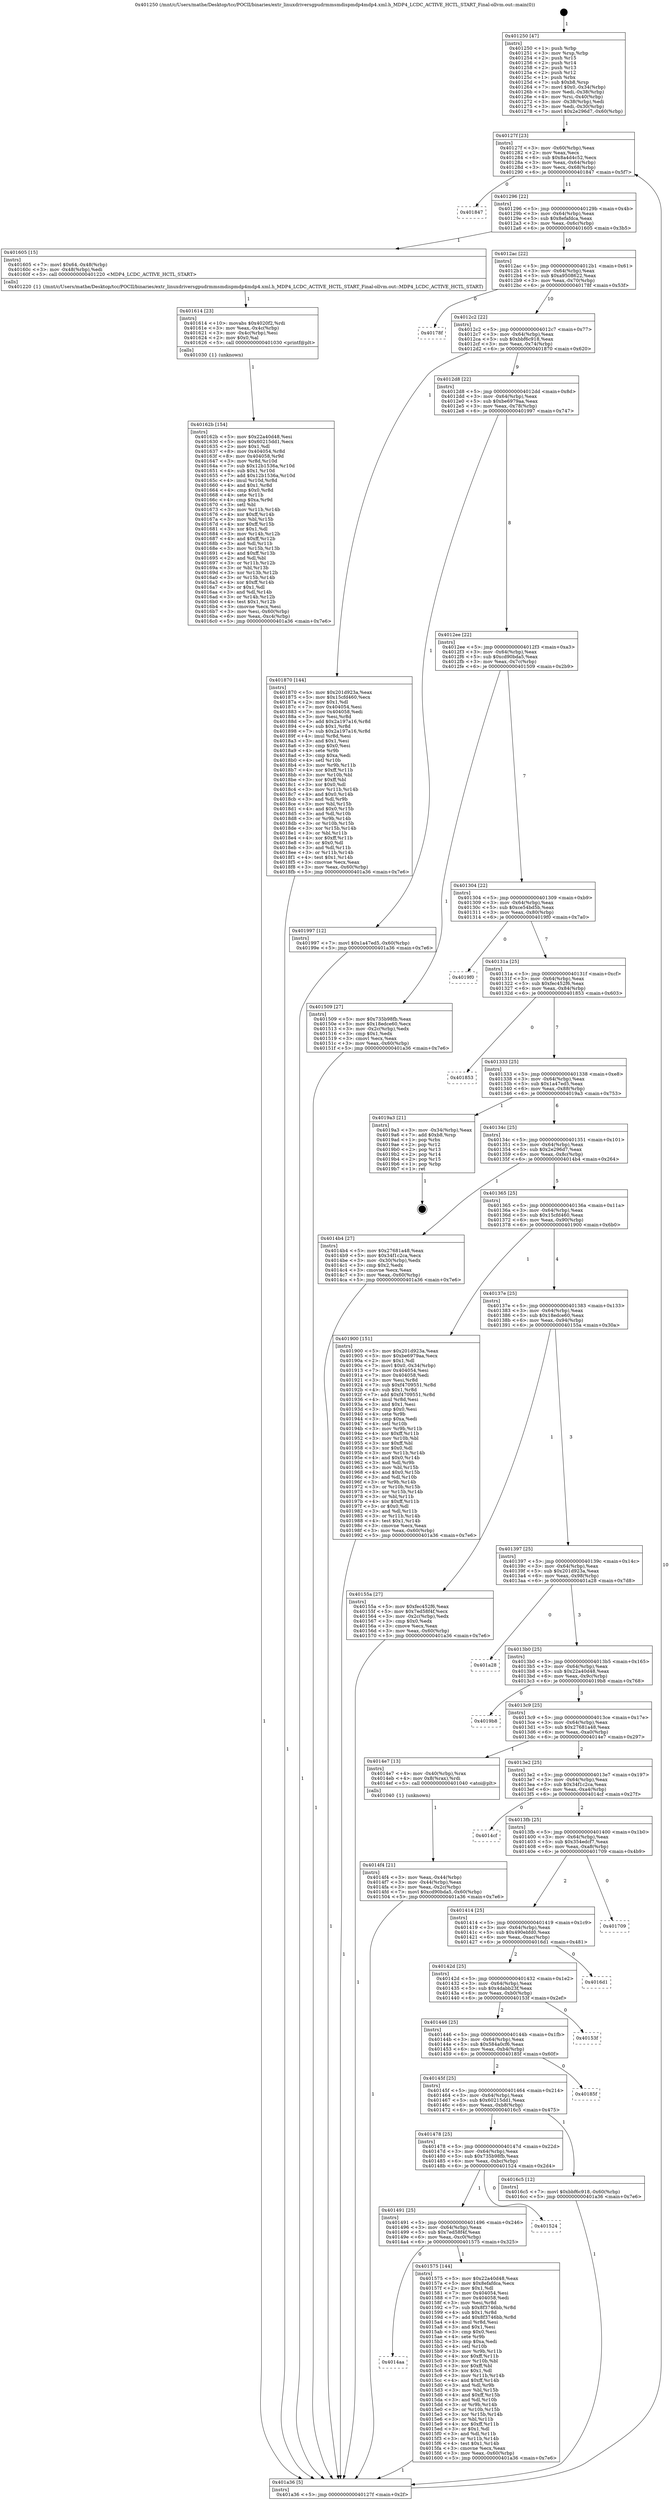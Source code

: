 digraph "0x401250" {
  label = "0x401250 (/mnt/c/Users/mathe/Desktop/tcc/POCII/binaries/extr_linuxdriversgpudrmmsmdispmdp4mdp4.xml.h_MDP4_LCDC_ACTIVE_HCTL_START_Final-ollvm.out::main(0))"
  labelloc = "t"
  node[shape=record]

  Entry [label="",width=0.3,height=0.3,shape=circle,fillcolor=black,style=filled]
  "0x40127f" [label="{
     0x40127f [23]\l
     | [instrs]\l
     &nbsp;&nbsp;0x40127f \<+3\>: mov -0x60(%rbp),%eax\l
     &nbsp;&nbsp;0x401282 \<+2\>: mov %eax,%ecx\l
     &nbsp;&nbsp;0x401284 \<+6\>: sub $0x8a4d4c52,%ecx\l
     &nbsp;&nbsp;0x40128a \<+3\>: mov %eax,-0x64(%rbp)\l
     &nbsp;&nbsp;0x40128d \<+3\>: mov %ecx,-0x68(%rbp)\l
     &nbsp;&nbsp;0x401290 \<+6\>: je 0000000000401847 \<main+0x5f7\>\l
  }"]
  "0x401847" [label="{
     0x401847\l
  }", style=dashed]
  "0x401296" [label="{
     0x401296 [22]\l
     | [instrs]\l
     &nbsp;&nbsp;0x401296 \<+5\>: jmp 000000000040129b \<main+0x4b\>\l
     &nbsp;&nbsp;0x40129b \<+3\>: mov -0x64(%rbp),%eax\l
     &nbsp;&nbsp;0x40129e \<+5\>: sub $0x8efafdca,%eax\l
     &nbsp;&nbsp;0x4012a3 \<+3\>: mov %eax,-0x6c(%rbp)\l
     &nbsp;&nbsp;0x4012a6 \<+6\>: je 0000000000401605 \<main+0x3b5\>\l
  }"]
  Exit [label="",width=0.3,height=0.3,shape=circle,fillcolor=black,style=filled,peripheries=2]
  "0x401605" [label="{
     0x401605 [15]\l
     | [instrs]\l
     &nbsp;&nbsp;0x401605 \<+7\>: movl $0x64,-0x48(%rbp)\l
     &nbsp;&nbsp;0x40160c \<+3\>: mov -0x48(%rbp),%edi\l
     &nbsp;&nbsp;0x40160f \<+5\>: call 0000000000401220 \<MDP4_LCDC_ACTIVE_HCTL_START\>\l
     | [calls]\l
     &nbsp;&nbsp;0x401220 \{1\} (/mnt/c/Users/mathe/Desktop/tcc/POCII/binaries/extr_linuxdriversgpudrmmsmdispmdp4mdp4.xml.h_MDP4_LCDC_ACTIVE_HCTL_START_Final-ollvm.out::MDP4_LCDC_ACTIVE_HCTL_START)\l
  }"]
  "0x4012ac" [label="{
     0x4012ac [22]\l
     | [instrs]\l
     &nbsp;&nbsp;0x4012ac \<+5\>: jmp 00000000004012b1 \<main+0x61\>\l
     &nbsp;&nbsp;0x4012b1 \<+3\>: mov -0x64(%rbp),%eax\l
     &nbsp;&nbsp;0x4012b4 \<+5\>: sub $0xa9508622,%eax\l
     &nbsp;&nbsp;0x4012b9 \<+3\>: mov %eax,-0x70(%rbp)\l
     &nbsp;&nbsp;0x4012bc \<+6\>: je 000000000040178f \<main+0x53f\>\l
  }"]
  "0x40162b" [label="{
     0x40162b [154]\l
     | [instrs]\l
     &nbsp;&nbsp;0x40162b \<+5\>: mov $0x22a40d48,%esi\l
     &nbsp;&nbsp;0x401630 \<+5\>: mov $0x60215dd1,%ecx\l
     &nbsp;&nbsp;0x401635 \<+2\>: mov $0x1,%dl\l
     &nbsp;&nbsp;0x401637 \<+8\>: mov 0x404054,%r8d\l
     &nbsp;&nbsp;0x40163f \<+8\>: mov 0x404058,%r9d\l
     &nbsp;&nbsp;0x401647 \<+3\>: mov %r8d,%r10d\l
     &nbsp;&nbsp;0x40164a \<+7\>: sub $0x12b1536a,%r10d\l
     &nbsp;&nbsp;0x401651 \<+4\>: sub $0x1,%r10d\l
     &nbsp;&nbsp;0x401655 \<+7\>: add $0x12b1536a,%r10d\l
     &nbsp;&nbsp;0x40165c \<+4\>: imul %r10d,%r8d\l
     &nbsp;&nbsp;0x401660 \<+4\>: and $0x1,%r8d\l
     &nbsp;&nbsp;0x401664 \<+4\>: cmp $0x0,%r8d\l
     &nbsp;&nbsp;0x401668 \<+4\>: sete %r11b\l
     &nbsp;&nbsp;0x40166c \<+4\>: cmp $0xa,%r9d\l
     &nbsp;&nbsp;0x401670 \<+3\>: setl %bl\l
     &nbsp;&nbsp;0x401673 \<+3\>: mov %r11b,%r14b\l
     &nbsp;&nbsp;0x401676 \<+4\>: xor $0xff,%r14b\l
     &nbsp;&nbsp;0x40167a \<+3\>: mov %bl,%r15b\l
     &nbsp;&nbsp;0x40167d \<+4\>: xor $0xff,%r15b\l
     &nbsp;&nbsp;0x401681 \<+3\>: xor $0x1,%dl\l
     &nbsp;&nbsp;0x401684 \<+3\>: mov %r14b,%r12b\l
     &nbsp;&nbsp;0x401687 \<+4\>: and $0xff,%r12b\l
     &nbsp;&nbsp;0x40168b \<+3\>: and %dl,%r11b\l
     &nbsp;&nbsp;0x40168e \<+3\>: mov %r15b,%r13b\l
     &nbsp;&nbsp;0x401691 \<+4\>: and $0xff,%r13b\l
     &nbsp;&nbsp;0x401695 \<+2\>: and %dl,%bl\l
     &nbsp;&nbsp;0x401697 \<+3\>: or %r11b,%r12b\l
     &nbsp;&nbsp;0x40169a \<+3\>: or %bl,%r13b\l
     &nbsp;&nbsp;0x40169d \<+3\>: xor %r13b,%r12b\l
     &nbsp;&nbsp;0x4016a0 \<+3\>: or %r15b,%r14b\l
     &nbsp;&nbsp;0x4016a3 \<+4\>: xor $0xff,%r14b\l
     &nbsp;&nbsp;0x4016a7 \<+3\>: or $0x1,%dl\l
     &nbsp;&nbsp;0x4016aa \<+3\>: and %dl,%r14b\l
     &nbsp;&nbsp;0x4016ad \<+3\>: or %r14b,%r12b\l
     &nbsp;&nbsp;0x4016b0 \<+4\>: test $0x1,%r12b\l
     &nbsp;&nbsp;0x4016b4 \<+3\>: cmovne %ecx,%esi\l
     &nbsp;&nbsp;0x4016b7 \<+3\>: mov %esi,-0x60(%rbp)\l
     &nbsp;&nbsp;0x4016ba \<+6\>: mov %eax,-0xc4(%rbp)\l
     &nbsp;&nbsp;0x4016c0 \<+5\>: jmp 0000000000401a36 \<main+0x7e6\>\l
  }"]
  "0x40178f" [label="{
     0x40178f\l
  }", style=dashed]
  "0x4012c2" [label="{
     0x4012c2 [22]\l
     | [instrs]\l
     &nbsp;&nbsp;0x4012c2 \<+5\>: jmp 00000000004012c7 \<main+0x77\>\l
     &nbsp;&nbsp;0x4012c7 \<+3\>: mov -0x64(%rbp),%eax\l
     &nbsp;&nbsp;0x4012ca \<+5\>: sub $0xbbf6c918,%eax\l
     &nbsp;&nbsp;0x4012cf \<+3\>: mov %eax,-0x74(%rbp)\l
     &nbsp;&nbsp;0x4012d2 \<+6\>: je 0000000000401870 \<main+0x620\>\l
  }"]
  "0x401614" [label="{
     0x401614 [23]\l
     | [instrs]\l
     &nbsp;&nbsp;0x401614 \<+10\>: movabs $0x4020f2,%rdi\l
     &nbsp;&nbsp;0x40161e \<+3\>: mov %eax,-0x4c(%rbp)\l
     &nbsp;&nbsp;0x401621 \<+3\>: mov -0x4c(%rbp),%esi\l
     &nbsp;&nbsp;0x401624 \<+2\>: mov $0x0,%al\l
     &nbsp;&nbsp;0x401626 \<+5\>: call 0000000000401030 \<printf@plt\>\l
     | [calls]\l
     &nbsp;&nbsp;0x401030 \{1\} (unknown)\l
  }"]
  "0x401870" [label="{
     0x401870 [144]\l
     | [instrs]\l
     &nbsp;&nbsp;0x401870 \<+5\>: mov $0x201d923a,%eax\l
     &nbsp;&nbsp;0x401875 \<+5\>: mov $0x15cfd460,%ecx\l
     &nbsp;&nbsp;0x40187a \<+2\>: mov $0x1,%dl\l
     &nbsp;&nbsp;0x40187c \<+7\>: mov 0x404054,%esi\l
     &nbsp;&nbsp;0x401883 \<+7\>: mov 0x404058,%edi\l
     &nbsp;&nbsp;0x40188a \<+3\>: mov %esi,%r8d\l
     &nbsp;&nbsp;0x40188d \<+7\>: add $0x2a197a16,%r8d\l
     &nbsp;&nbsp;0x401894 \<+4\>: sub $0x1,%r8d\l
     &nbsp;&nbsp;0x401898 \<+7\>: sub $0x2a197a16,%r8d\l
     &nbsp;&nbsp;0x40189f \<+4\>: imul %r8d,%esi\l
     &nbsp;&nbsp;0x4018a3 \<+3\>: and $0x1,%esi\l
     &nbsp;&nbsp;0x4018a6 \<+3\>: cmp $0x0,%esi\l
     &nbsp;&nbsp;0x4018a9 \<+4\>: sete %r9b\l
     &nbsp;&nbsp;0x4018ad \<+3\>: cmp $0xa,%edi\l
     &nbsp;&nbsp;0x4018b0 \<+4\>: setl %r10b\l
     &nbsp;&nbsp;0x4018b4 \<+3\>: mov %r9b,%r11b\l
     &nbsp;&nbsp;0x4018b7 \<+4\>: xor $0xff,%r11b\l
     &nbsp;&nbsp;0x4018bb \<+3\>: mov %r10b,%bl\l
     &nbsp;&nbsp;0x4018be \<+3\>: xor $0xff,%bl\l
     &nbsp;&nbsp;0x4018c1 \<+3\>: xor $0x0,%dl\l
     &nbsp;&nbsp;0x4018c4 \<+3\>: mov %r11b,%r14b\l
     &nbsp;&nbsp;0x4018c7 \<+4\>: and $0x0,%r14b\l
     &nbsp;&nbsp;0x4018cb \<+3\>: and %dl,%r9b\l
     &nbsp;&nbsp;0x4018ce \<+3\>: mov %bl,%r15b\l
     &nbsp;&nbsp;0x4018d1 \<+4\>: and $0x0,%r15b\l
     &nbsp;&nbsp;0x4018d5 \<+3\>: and %dl,%r10b\l
     &nbsp;&nbsp;0x4018d8 \<+3\>: or %r9b,%r14b\l
     &nbsp;&nbsp;0x4018db \<+3\>: or %r10b,%r15b\l
     &nbsp;&nbsp;0x4018de \<+3\>: xor %r15b,%r14b\l
     &nbsp;&nbsp;0x4018e1 \<+3\>: or %bl,%r11b\l
     &nbsp;&nbsp;0x4018e4 \<+4\>: xor $0xff,%r11b\l
     &nbsp;&nbsp;0x4018e8 \<+3\>: or $0x0,%dl\l
     &nbsp;&nbsp;0x4018eb \<+3\>: and %dl,%r11b\l
     &nbsp;&nbsp;0x4018ee \<+3\>: or %r11b,%r14b\l
     &nbsp;&nbsp;0x4018f1 \<+4\>: test $0x1,%r14b\l
     &nbsp;&nbsp;0x4018f5 \<+3\>: cmovne %ecx,%eax\l
     &nbsp;&nbsp;0x4018f8 \<+3\>: mov %eax,-0x60(%rbp)\l
     &nbsp;&nbsp;0x4018fb \<+5\>: jmp 0000000000401a36 \<main+0x7e6\>\l
  }"]
  "0x4012d8" [label="{
     0x4012d8 [22]\l
     | [instrs]\l
     &nbsp;&nbsp;0x4012d8 \<+5\>: jmp 00000000004012dd \<main+0x8d\>\l
     &nbsp;&nbsp;0x4012dd \<+3\>: mov -0x64(%rbp),%eax\l
     &nbsp;&nbsp;0x4012e0 \<+5\>: sub $0xbe6979aa,%eax\l
     &nbsp;&nbsp;0x4012e5 \<+3\>: mov %eax,-0x78(%rbp)\l
     &nbsp;&nbsp;0x4012e8 \<+6\>: je 0000000000401997 \<main+0x747\>\l
  }"]
  "0x4014aa" [label="{
     0x4014aa\l
  }", style=dashed]
  "0x401997" [label="{
     0x401997 [12]\l
     | [instrs]\l
     &nbsp;&nbsp;0x401997 \<+7\>: movl $0x1a47ed5,-0x60(%rbp)\l
     &nbsp;&nbsp;0x40199e \<+5\>: jmp 0000000000401a36 \<main+0x7e6\>\l
  }"]
  "0x4012ee" [label="{
     0x4012ee [22]\l
     | [instrs]\l
     &nbsp;&nbsp;0x4012ee \<+5\>: jmp 00000000004012f3 \<main+0xa3\>\l
     &nbsp;&nbsp;0x4012f3 \<+3\>: mov -0x64(%rbp),%eax\l
     &nbsp;&nbsp;0x4012f6 \<+5\>: sub $0xcd90bda5,%eax\l
     &nbsp;&nbsp;0x4012fb \<+3\>: mov %eax,-0x7c(%rbp)\l
     &nbsp;&nbsp;0x4012fe \<+6\>: je 0000000000401509 \<main+0x2b9\>\l
  }"]
  "0x401575" [label="{
     0x401575 [144]\l
     | [instrs]\l
     &nbsp;&nbsp;0x401575 \<+5\>: mov $0x22a40d48,%eax\l
     &nbsp;&nbsp;0x40157a \<+5\>: mov $0x8efafdca,%ecx\l
     &nbsp;&nbsp;0x40157f \<+2\>: mov $0x1,%dl\l
     &nbsp;&nbsp;0x401581 \<+7\>: mov 0x404054,%esi\l
     &nbsp;&nbsp;0x401588 \<+7\>: mov 0x404058,%edi\l
     &nbsp;&nbsp;0x40158f \<+3\>: mov %esi,%r8d\l
     &nbsp;&nbsp;0x401592 \<+7\>: sub $0x8f3746bb,%r8d\l
     &nbsp;&nbsp;0x401599 \<+4\>: sub $0x1,%r8d\l
     &nbsp;&nbsp;0x40159d \<+7\>: add $0x8f3746bb,%r8d\l
     &nbsp;&nbsp;0x4015a4 \<+4\>: imul %r8d,%esi\l
     &nbsp;&nbsp;0x4015a8 \<+3\>: and $0x1,%esi\l
     &nbsp;&nbsp;0x4015ab \<+3\>: cmp $0x0,%esi\l
     &nbsp;&nbsp;0x4015ae \<+4\>: sete %r9b\l
     &nbsp;&nbsp;0x4015b2 \<+3\>: cmp $0xa,%edi\l
     &nbsp;&nbsp;0x4015b5 \<+4\>: setl %r10b\l
     &nbsp;&nbsp;0x4015b9 \<+3\>: mov %r9b,%r11b\l
     &nbsp;&nbsp;0x4015bc \<+4\>: xor $0xff,%r11b\l
     &nbsp;&nbsp;0x4015c0 \<+3\>: mov %r10b,%bl\l
     &nbsp;&nbsp;0x4015c3 \<+3\>: xor $0xff,%bl\l
     &nbsp;&nbsp;0x4015c6 \<+3\>: xor $0x1,%dl\l
     &nbsp;&nbsp;0x4015c9 \<+3\>: mov %r11b,%r14b\l
     &nbsp;&nbsp;0x4015cc \<+4\>: and $0xff,%r14b\l
     &nbsp;&nbsp;0x4015d0 \<+3\>: and %dl,%r9b\l
     &nbsp;&nbsp;0x4015d3 \<+3\>: mov %bl,%r15b\l
     &nbsp;&nbsp;0x4015d6 \<+4\>: and $0xff,%r15b\l
     &nbsp;&nbsp;0x4015da \<+3\>: and %dl,%r10b\l
     &nbsp;&nbsp;0x4015dd \<+3\>: or %r9b,%r14b\l
     &nbsp;&nbsp;0x4015e0 \<+3\>: or %r10b,%r15b\l
     &nbsp;&nbsp;0x4015e3 \<+3\>: xor %r15b,%r14b\l
     &nbsp;&nbsp;0x4015e6 \<+3\>: or %bl,%r11b\l
     &nbsp;&nbsp;0x4015e9 \<+4\>: xor $0xff,%r11b\l
     &nbsp;&nbsp;0x4015ed \<+3\>: or $0x1,%dl\l
     &nbsp;&nbsp;0x4015f0 \<+3\>: and %dl,%r11b\l
     &nbsp;&nbsp;0x4015f3 \<+3\>: or %r11b,%r14b\l
     &nbsp;&nbsp;0x4015f6 \<+4\>: test $0x1,%r14b\l
     &nbsp;&nbsp;0x4015fa \<+3\>: cmovne %ecx,%eax\l
     &nbsp;&nbsp;0x4015fd \<+3\>: mov %eax,-0x60(%rbp)\l
     &nbsp;&nbsp;0x401600 \<+5\>: jmp 0000000000401a36 \<main+0x7e6\>\l
  }"]
  "0x401509" [label="{
     0x401509 [27]\l
     | [instrs]\l
     &nbsp;&nbsp;0x401509 \<+5\>: mov $0x735b98fb,%eax\l
     &nbsp;&nbsp;0x40150e \<+5\>: mov $0x18edce60,%ecx\l
     &nbsp;&nbsp;0x401513 \<+3\>: mov -0x2c(%rbp),%edx\l
     &nbsp;&nbsp;0x401516 \<+3\>: cmp $0x1,%edx\l
     &nbsp;&nbsp;0x401519 \<+3\>: cmovl %ecx,%eax\l
     &nbsp;&nbsp;0x40151c \<+3\>: mov %eax,-0x60(%rbp)\l
     &nbsp;&nbsp;0x40151f \<+5\>: jmp 0000000000401a36 \<main+0x7e6\>\l
  }"]
  "0x401304" [label="{
     0x401304 [22]\l
     | [instrs]\l
     &nbsp;&nbsp;0x401304 \<+5\>: jmp 0000000000401309 \<main+0xb9\>\l
     &nbsp;&nbsp;0x401309 \<+3\>: mov -0x64(%rbp),%eax\l
     &nbsp;&nbsp;0x40130c \<+5\>: sub $0xce54bd5b,%eax\l
     &nbsp;&nbsp;0x401311 \<+3\>: mov %eax,-0x80(%rbp)\l
     &nbsp;&nbsp;0x401314 \<+6\>: je 00000000004019f0 \<main+0x7a0\>\l
  }"]
  "0x401491" [label="{
     0x401491 [25]\l
     | [instrs]\l
     &nbsp;&nbsp;0x401491 \<+5\>: jmp 0000000000401496 \<main+0x246\>\l
     &nbsp;&nbsp;0x401496 \<+3\>: mov -0x64(%rbp),%eax\l
     &nbsp;&nbsp;0x401499 \<+5\>: sub $0x7ed58f4f,%eax\l
     &nbsp;&nbsp;0x40149e \<+6\>: mov %eax,-0xc0(%rbp)\l
     &nbsp;&nbsp;0x4014a4 \<+6\>: je 0000000000401575 \<main+0x325\>\l
  }"]
  "0x4019f0" [label="{
     0x4019f0\l
  }", style=dashed]
  "0x40131a" [label="{
     0x40131a [25]\l
     | [instrs]\l
     &nbsp;&nbsp;0x40131a \<+5\>: jmp 000000000040131f \<main+0xcf\>\l
     &nbsp;&nbsp;0x40131f \<+3\>: mov -0x64(%rbp),%eax\l
     &nbsp;&nbsp;0x401322 \<+5\>: sub $0xfec452f6,%eax\l
     &nbsp;&nbsp;0x401327 \<+6\>: mov %eax,-0x84(%rbp)\l
     &nbsp;&nbsp;0x40132d \<+6\>: je 0000000000401853 \<main+0x603\>\l
  }"]
  "0x401524" [label="{
     0x401524\l
  }", style=dashed]
  "0x401853" [label="{
     0x401853\l
  }", style=dashed]
  "0x401333" [label="{
     0x401333 [25]\l
     | [instrs]\l
     &nbsp;&nbsp;0x401333 \<+5\>: jmp 0000000000401338 \<main+0xe8\>\l
     &nbsp;&nbsp;0x401338 \<+3\>: mov -0x64(%rbp),%eax\l
     &nbsp;&nbsp;0x40133b \<+5\>: sub $0x1a47ed5,%eax\l
     &nbsp;&nbsp;0x401340 \<+6\>: mov %eax,-0x88(%rbp)\l
     &nbsp;&nbsp;0x401346 \<+6\>: je 00000000004019a3 \<main+0x753\>\l
  }"]
  "0x401478" [label="{
     0x401478 [25]\l
     | [instrs]\l
     &nbsp;&nbsp;0x401478 \<+5\>: jmp 000000000040147d \<main+0x22d\>\l
     &nbsp;&nbsp;0x40147d \<+3\>: mov -0x64(%rbp),%eax\l
     &nbsp;&nbsp;0x401480 \<+5\>: sub $0x735b98fb,%eax\l
     &nbsp;&nbsp;0x401485 \<+6\>: mov %eax,-0xbc(%rbp)\l
     &nbsp;&nbsp;0x40148b \<+6\>: je 0000000000401524 \<main+0x2d4\>\l
  }"]
  "0x4019a3" [label="{
     0x4019a3 [21]\l
     | [instrs]\l
     &nbsp;&nbsp;0x4019a3 \<+3\>: mov -0x34(%rbp),%eax\l
     &nbsp;&nbsp;0x4019a6 \<+7\>: add $0xb8,%rsp\l
     &nbsp;&nbsp;0x4019ad \<+1\>: pop %rbx\l
     &nbsp;&nbsp;0x4019ae \<+2\>: pop %r12\l
     &nbsp;&nbsp;0x4019b0 \<+2\>: pop %r13\l
     &nbsp;&nbsp;0x4019b2 \<+2\>: pop %r14\l
     &nbsp;&nbsp;0x4019b4 \<+2\>: pop %r15\l
     &nbsp;&nbsp;0x4019b6 \<+1\>: pop %rbp\l
     &nbsp;&nbsp;0x4019b7 \<+1\>: ret\l
  }"]
  "0x40134c" [label="{
     0x40134c [25]\l
     | [instrs]\l
     &nbsp;&nbsp;0x40134c \<+5\>: jmp 0000000000401351 \<main+0x101\>\l
     &nbsp;&nbsp;0x401351 \<+3\>: mov -0x64(%rbp),%eax\l
     &nbsp;&nbsp;0x401354 \<+5\>: sub $0x2e296d7,%eax\l
     &nbsp;&nbsp;0x401359 \<+6\>: mov %eax,-0x8c(%rbp)\l
     &nbsp;&nbsp;0x40135f \<+6\>: je 00000000004014b4 \<main+0x264\>\l
  }"]
  "0x4016c5" [label="{
     0x4016c5 [12]\l
     | [instrs]\l
     &nbsp;&nbsp;0x4016c5 \<+7\>: movl $0xbbf6c918,-0x60(%rbp)\l
     &nbsp;&nbsp;0x4016cc \<+5\>: jmp 0000000000401a36 \<main+0x7e6\>\l
  }"]
  "0x4014b4" [label="{
     0x4014b4 [27]\l
     | [instrs]\l
     &nbsp;&nbsp;0x4014b4 \<+5\>: mov $0x27681a48,%eax\l
     &nbsp;&nbsp;0x4014b9 \<+5\>: mov $0x34f1c2ca,%ecx\l
     &nbsp;&nbsp;0x4014be \<+3\>: mov -0x30(%rbp),%edx\l
     &nbsp;&nbsp;0x4014c1 \<+3\>: cmp $0x2,%edx\l
     &nbsp;&nbsp;0x4014c4 \<+3\>: cmovne %ecx,%eax\l
     &nbsp;&nbsp;0x4014c7 \<+3\>: mov %eax,-0x60(%rbp)\l
     &nbsp;&nbsp;0x4014ca \<+5\>: jmp 0000000000401a36 \<main+0x7e6\>\l
  }"]
  "0x401365" [label="{
     0x401365 [25]\l
     | [instrs]\l
     &nbsp;&nbsp;0x401365 \<+5\>: jmp 000000000040136a \<main+0x11a\>\l
     &nbsp;&nbsp;0x40136a \<+3\>: mov -0x64(%rbp),%eax\l
     &nbsp;&nbsp;0x40136d \<+5\>: sub $0x15cfd460,%eax\l
     &nbsp;&nbsp;0x401372 \<+6\>: mov %eax,-0x90(%rbp)\l
     &nbsp;&nbsp;0x401378 \<+6\>: je 0000000000401900 \<main+0x6b0\>\l
  }"]
  "0x401a36" [label="{
     0x401a36 [5]\l
     | [instrs]\l
     &nbsp;&nbsp;0x401a36 \<+5\>: jmp 000000000040127f \<main+0x2f\>\l
  }"]
  "0x401250" [label="{
     0x401250 [47]\l
     | [instrs]\l
     &nbsp;&nbsp;0x401250 \<+1\>: push %rbp\l
     &nbsp;&nbsp;0x401251 \<+3\>: mov %rsp,%rbp\l
     &nbsp;&nbsp;0x401254 \<+2\>: push %r15\l
     &nbsp;&nbsp;0x401256 \<+2\>: push %r14\l
     &nbsp;&nbsp;0x401258 \<+2\>: push %r13\l
     &nbsp;&nbsp;0x40125a \<+2\>: push %r12\l
     &nbsp;&nbsp;0x40125c \<+1\>: push %rbx\l
     &nbsp;&nbsp;0x40125d \<+7\>: sub $0xb8,%rsp\l
     &nbsp;&nbsp;0x401264 \<+7\>: movl $0x0,-0x34(%rbp)\l
     &nbsp;&nbsp;0x40126b \<+3\>: mov %edi,-0x38(%rbp)\l
     &nbsp;&nbsp;0x40126e \<+4\>: mov %rsi,-0x40(%rbp)\l
     &nbsp;&nbsp;0x401272 \<+3\>: mov -0x38(%rbp),%edi\l
     &nbsp;&nbsp;0x401275 \<+3\>: mov %edi,-0x30(%rbp)\l
     &nbsp;&nbsp;0x401278 \<+7\>: movl $0x2e296d7,-0x60(%rbp)\l
  }"]
  "0x40145f" [label="{
     0x40145f [25]\l
     | [instrs]\l
     &nbsp;&nbsp;0x40145f \<+5\>: jmp 0000000000401464 \<main+0x214\>\l
     &nbsp;&nbsp;0x401464 \<+3\>: mov -0x64(%rbp),%eax\l
     &nbsp;&nbsp;0x401467 \<+5\>: sub $0x60215dd1,%eax\l
     &nbsp;&nbsp;0x40146c \<+6\>: mov %eax,-0xb8(%rbp)\l
     &nbsp;&nbsp;0x401472 \<+6\>: je 00000000004016c5 \<main+0x475\>\l
  }"]
  "0x401900" [label="{
     0x401900 [151]\l
     | [instrs]\l
     &nbsp;&nbsp;0x401900 \<+5\>: mov $0x201d923a,%eax\l
     &nbsp;&nbsp;0x401905 \<+5\>: mov $0xbe6979aa,%ecx\l
     &nbsp;&nbsp;0x40190a \<+2\>: mov $0x1,%dl\l
     &nbsp;&nbsp;0x40190c \<+7\>: movl $0x0,-0x34(%rbp)\l
     &nbsp;&nbsp;0x401913 \<+7\>: mov 0x404054,%esi\l
     &nbsp;&nbsp;0x40191a \<+7\>: mov 0x404058,%edi\l
     &nbsp;&nbsp;0x401921 \<+3\>: mov %esi,%r8d\l
     &nbsp;&nbsp;0x401924 \<+7\>: sub $0xf4709551,%r8d\l
     &nbsp;&nbsp;0x40192b \<+4\>: sub $0x1,%r8d\l
     &nbsp;&nbsp;0x40192f \<+7\>: add $0xf4709551,%r8d\l
     &nbsp;&nbsp;0x401936 \<+4\>: imul %r8d,%esi\l
     &nbsp;&nbsp;0x40193a \<+3\>: and $0x1,%esi\l
     &nbsp;&nbsp;0x40193d \<+3\>: cmp $0x0,%esi\l
     &nbsp;&nbsp;0x401940 \<+4\>: sete %r9b\l
     &nbsp;&nbsp;0x401944 \<+3\>: cmp $0xa,%edi\l
     &nbsp;&nbsp;0x401947 \<+4\>: setl %r10b\l
     &nbsp;&nbsp;0x40194b \<+3\>: mov %r9b,%r11b\l
     &nbsp;&nbsp;0x40194e \<+4\>: xor $0xff,%r11b\l
     &nbsp;&nbsp;0x401952 \<+3\>: mov %r10b,%bl\l
     &nbsp;&nbsp;0x401955 \<+3\>: xor $0xff,%bl\l
     &nbsp;&nbsp;0x401958 \<+3\>: xor $0x0,%dl\l
     &nbsp;&nbsp;0x40195b \<+3\>: mov %r11b,%r14b\l
     &nbsp;&nbsp;0x40195e \<+4\>: and $0x0,%r14b\l
     &nbsp;&nbsp;0x401962 \<+3\>: and %dl,%r9b\l
     &nbsp;&nbsp;0x401965 \<+3\>: mov %bl,%r15b\l
     &nbsp;&nbsp;0x401968 \<+4\>: and $0x0,%r15b\l
     &nbsp;&nbsp;0x40196c \<+3\>: and %dl,%r10b\l
     &nbsp;&nbsp;0x40196f \<+3\>: or %r9b,%r14b\l
     &nbsp;&nbsp;0x401972 \<+3\>: or %r10b,%r15b\l
     &nbsp;&nbsp;0x401975 \<+3\>: xor %r15b,%r14b\l
     &nbsp;&nbsp;0x401978 \<+3\>: or %bl,%r11b\l
     &nbsp;&nbsp;0x40197b \<+4\>: xor $0xff,%r11b\l
     &nbsp;&nbsp;0x40197f \<+3\>: or $0x0,%dl\l
     &nbsp;&nbsp;0x401982 \<+3\>: and %dl,%r11b\l
     &nbsp;&nbsp;0x401985 \<+3\>: or %r11b,%r14b\l
     &nbsp;&nbsp;0x401988 \<+4\>: test $0x1,%r14b\l
     &nbsp;&nbsp;0x40198c \<+3\>: cmovne %ecx,%eax\l
     &nbsp;&nbsp;0x40198f \<+3\>: mov %eax,-0x60(%rbp)\l
     &nbsp;&nbsp;0x401992 \<+5\>: jmp 0000000000401a36 \<main+0x7e6\>\l
  }"]
  "0x40137e" [label="{
     0x40137e [25]\l
     | [instrs]\l
     &nbsp;&nbsp;0x40137e \<+5\>: jmp 0000000000401383 \<main+0x133\>\l
     &nbsp;&nbsp;0x401383 \<+3\>: mov -0x64(%rbp),%eax\l
     &nbsp;&nbsp;0x401386 \<+5\>: sub $0x18edce60,%eax\l
     &nbsp;&nbsp;0x40138b \<+6\>: mov %eax,-0x94(%rbp)\l
     &nbsp;&nbsp;0x401391 \<+6\>: je 000000000040155a \<main+0x30a\>\l
  }"]
  "0x40185f" [label="{
     0x40185f\l
  }", style=dashed]
  "0x40155a" [label="{
     0x40155a [27]\l
     | [instrs]\l
     &nbsp;&nbsp;0x40155a \<+5\>: mov $0xfec452f6,%eax\l
     &nbsp;&nbsp;0x40155f \<+5\>: mov $0x7ed58f4f,%ecx\l
     &nbsp;&nbsp;0x401564 \<+3\>: mov -0x2c(%rbp),%edx\l
     &nbsp;&nbsp;0x401567 \<+3\>: cmp $0x0,%edx\l
     &nbsp;&nbsp;0x40156a \<+3\>: cmove %ecx,%eax\l
     &nbsp;&nbsp;0x40156d \<+3\>: mov %eax,-0x60(%rbp)\l
     &nbsp;&nbsp;0x401570 \<+5\>: jmp 0000000000401a36 \<main+0x7e6\>\l
  }"]
  "0x401397" [label="{
     0x401397 [25]\l
     | [instrs]\l
     &nbsp;&nbsp;0x401397 \<+5\>: jmp 000000000040139c \<main+0x14c\>\l
     &nbsp;&nbsp;0x40139c \<+3\>: mov -0x64(%rbp),%eax\l
     &nbsp;&nbsp;0x40139f \<+5\>: sub $0x201d923a,%eax\l
     &nbsp;&nbsp;0x4013a4 \<+6\>: mov %eax,-0x98(%rbp)\l
     &nbsp;&nbsp;0x4013aa \<+6\>: je 0000000000401a28 \<main+0x7d8\>\l
  }"]
  "0x401446" [label="{
     0x401446 [25]\l
     | [instrs]\l
     &nbsp;&nbsp;0x401446 \<+5\>: jmp 000000000040144b \<main+0x1fb\>\l
     &nbsp;&nbsp;0x40144b \<+3\>: mov -0x64(%rbp),%eax\l
     &nbsp;&nbsp;0x40144e \<+5\>: sub $0x584a0cf6,%eax\l
     &nbsp;&nbsp;0x401453 \<+6\>: mov %eax,-0xb4(%rbp)\l
     &nbsp;&nbsp;0x401459 \<+6\>: je 000000000040185f \<main+0x60f\>\l
  }"]
  "0x401a28" [label="{
     0x401a28\l
  }", style=dashed]
  "0x4013b0" [label="{
     0x4013b0 [25]\l
     | [instrs]\l
     &nbsp;&nbsp;0x4013b0 \<+5\>: jmp 00000000004013b5 \<main+0x165\>\l
     &nbsp;&nbsp;0x4013b5 \<+3\>: mov -0x64(%rbp),%eax\l
     &nbsp;&nbsp;0x4013b8 \<+5\>: sub $0x22a40d48,%eax\l
     &nbsp;&nbsp;0x4013bd \<+6\>: mov %eax,-0x9c(%rbp)\l
     &nbsp;&nbsp;0x4013c3 \<+6\>: je 00000000004019b8 \<main+0x768\>\l
  }"]
  "0x40153f" [label="{
     0x40153f\l
  }", style=dashed]
  "0x4019b8" [label="{
     0x4019b8\l
  }", style=dashed]
  "0x4013c9" [label="{
     0x4013c9 [25]\l
     | [instrs]\l
     &nbsp;&nbsp;0x4013c9 \<+5\>: jmp 00000000004013ce \<main+0x17e\>\l
     &nbsp;&nbsp;0x4013ce \<+3\>: mov -0x64(%rbp),%eax\l
     &nbsp;&nbsp;0x4013d1 \<+5\>: sub $0x27681a48,%eax\l
     &nbsp;&nbsp;0x4013d6 \<+6\>: mov %eax,-0xa0(%rbp)\l
     &nbsp;&nbsp;0x4013dc \<+6\>: je 00000000004014e7 \<main+0x297\>\l
  }"]
  "0x40142d" [label="{
     0x40142d [25]\l
     | [instrs]\l
     &nbsp;&nbsp;0x40142d \<+5\>: jmp 0000000000401432 \<main+0x1e2\>\l
     &nbsp;&nbsp;0x401432 \<+3\>: mov -0x64(%rbp),%eax\l
     &nbsp;&nbsp;0x401435 \<+5\>: sub $0x4dabb23f,%eax\l
     &nbsp;&nbsp;0x40143a \<+6\>: mov %eax,-0xb0(%rbp)\l
     &nbsp;&nbsp;0x401440 \<+6\>: je 000000000040153f \<main+0x2ef\>\l
  }"]
  "0x4014e7" [label="{
     0x4014e7 [13]\l
     | [instrs]\l
     &nbsp;&nbsp;0x4014e7 \<+4\>: mov -0x40(%rbp),%rax\l
     &nbsp;&nbsp;0x4014eb \<+4\>: mov 0x8(%rax),%rdi\l
     &nbsp;&nbsp;0x4014ef \<+5\>: call 0000000000401040 \<atoi@plt\>\l
     | [calls]\l
     &nbsp;&nbsp;0x401040 \{1\} (unknown)\l
  }"]
  "0x4013e2" [label="{
     0x4013e2 [25]\l
     | [instrs]\l
     &nbsp;&nbsp;0x4013e2 \<+5\>: jmp 00000000004013e7 \<main+0x197\>\l
     &nbsp;&nbsp;0x4013e7 \<+3\>: mov -0x64(%rbp),%eax\l
     &nbsp;&nbsp;0x4013ea \<+5\>: sub $0x34f1c2ca,%eax\l
     &nbsp;&nbsp;0x4013ef \<+6\>: mov %eax,-0xa4(%rbp)\l
     &nbsp;&nbsp;0x4013f5 \<+6\>: je 00000000004014cf \<main+0x27f\>\l
  }"]
  "0x4014f4" [label="{
     0x4014f4 [21]\l
     | [instrs]\l
     &nbsp;&nbsp;0x4014f4 \<+3\>: mov %eax,-0x44(%rbp)\l
     &nbsp;&nbsp;0x4014f7 \<+3\>: mov -0x44(%rbp),%eax\l
     &nbsp;&nbsp;0x4014fa \<+3\>: mov %eax,-0x2c(%rbp)\l
     &nbsp;&nbsp;0x4014fd \<+7\>: movl $0xcd90bda5,-0x60(%rbp)\l
     &nbsp;&nbsp;0x401504 \<+5\>: jmp 0000000000401a36 \<main+0x7e6\>\l
  }"]
  "0x4016d1" [label="{
     0x4016d1\l
  }", style=dashed]
  "0x4014cf" [label="{
     0x4014cf\l
  }", style=dashed]
  "0x4013fb" [label="{
     0x4013fb [25]\l
     | [instrs]\l
     &nbsp;&nbsp;0x4013fb \<+5\>: jmp 0000000000401400 \<main+0x1b0\>\l
     &nbsp;&nbsp;0x401400 \<+3\>: mov -0x64(%rbp),%eax\l
     &nbsp;&nbsp;0x401403 \<+5\>: sub $0x354edcf7,%eax\l
     &nbsp;&nbsp;0x401408 \<+6\>: mov %eax,-0xa8(%rbp)\l
     &nbsp;&nbsp;0x40140e \<+6\>: je 0000000000401709 \<main+0x4b9\>\l
  }"]
  "0x401414" [label="{
     0x401414 [25]\l
     | [instrs]\l
     &nbsp;&nbsp;0x401414 \<+5\>: jmp 0000000000401419 \<main+0x1c9\>\l
     &nbsp;&nbsp;0x401419 \<+3\>: mov -0x64(%rbp),%eax\l
     &nbsp;&nbsp;0x40141c \<+5\>: sub $0x490ebfd0,%eax\l
     &nbsp;&nbsp;0x401421 \<+6\>: mov %eax,-0xac(%rbp)\l
     &nbsp;&nbsp;0x401427 \<+6\>: je 00000000004016d1 \<main+0x481\>\l
  }"]
  "0x401709" [label="{
     0x401709\l
  }", style=dashed]
  Entry -> "0x401250" [label=" 1"]
  "0x40127f" -> "0x401847" [label=" 0"]
  "0x40127f" -> "0x401296" [label=" 11"]
  "0x4019a3" -> Exit [label=" 1"]
  "0x401296" -> "0x401605" [label=" 1"]
  "0x401296" -> "0x4012ac" [label=" 10"]
  "0x401997" -> "0x401a36" [label=" 1"]
  "0x4012ac" -> "0x40178f" [label=" 0"]
  "0x4012ac" -> "0x4012c2" [label=" 10"]
  "0x401900" -> "0x401a36" [label=" 1"]
  "0x4012c2" -> "0x401870" [label=" 1"]
  "0x4012c2" -> "0x4012d8" [label=" 9"]
  "0x401870" -> "0x401a36" [label=" 1"]
  "0x4012d8" -> "0x401997" [label=" 1"]
  "0x4012d8" -> "0x4012ee" [label=" 8"]
  "0x4016c5" -> "0x401a36" [label=" 1"]
  "0x4012ee" -> "0x401509" [label=" 1"]
  "0x4012ee" -> "0x401304" [label=" 7"]
  "0x40162b" -> "0x401a36" [label=" 1"]
  "0x401304" -> "0x4019f0" [label=" 0"]
  "0x401304" -> "0x40131a" [label=" 7"]
  "0x401605" -> "0x401614" [label=" 1"]
  "0x40131a" -> "0x401853" [label=" 0"]
  "0x40131a" -> "0x401333" [label=" 7"]
  "0x401575" -> "0x401a36" [label=" 1"]
  "0x401333" -> "0x4019a3" [label=" 1"]
  "0x401333" -> "0x40134c" [label=" 6"]
  "0x401491" -> "0x401575" [label=" 1"]
  "0x40134c" -> "0x4014b4" [label=" 1"]
  "0x40134c" -> "0x401365" [label=" 5"]
  "0x4014b4" -> "0x401a36" [label=" 1"]
  "0x401250" -> "0x40127f" [label=" 1"]
  "0x401a36" -> "0x40127f" [label=" 10"]
  "0x401614" -> "0x40162b" [label=" 1"]
  "0x401365" -> "0x401900" [label=" 1"]
  "0x401365" -> "0x40137e" [label=" 4"]
  "0x401478" -> "0x401524" [label=" 0"]
  "0x40137e" -> "0x40155a" [label=" 1"]
  "0x40137e" -> "0x401397" [label=" 3"]
  "0x401491" -> "0x4014aa" [label=" 0"]
  "0x401397" -> "0x401a28" [label=" 0"]
  "0x401397" -> "0x4013b0" [label=" 3"]
  "0x40145f" -> "0x4016c5" [label=" 1"]
  "0x4013b0" -> "0x4019b8" [label=" 0"]
  "0x4013b0" -> "0x4013c9" [label=" 3"]
  "0x401478" -> "0x401491" [label=" 1"]
  "0x4013c9" -> "0x4014e7" [label=" 1"]
  "0x4013c9" -> "0x4013e2" [label=" 2"]
  "0x4014e7" -> "0x4014f4" [label=" 1"]
  "0x4014f4" -> "0x401a36" [label=" 1"]
  "0x401509" -> "0x401a36" [label=" 1"]
  "0x40155a" -> "0x401a36" [label=" 1"]
  "0x401446" -> "0x40185f" [label=" 0"]
  "0x4013e2" -> "0x4014cf" [label=" 0"]
  "0x4013e2" -> "0x4013fb" [label=" 2"]
  "0x40145f" -> "0x401478" [label=" 1"]
  "0x4013fb" -> "0x401709" [label=" 0"]
  "0x4013fb" -> "0x401414" [label=" 2"]
  "0x40142d" -> "0x401446" [label=" 2"]
  "0x401414" -> "0x4016d1" [label=" 0"]
  "0x401414" -> "0x40142d" [label=" 2"]
  "0x401446" -> "0x40145f" [label=" 2"]
  "0x40142d" -> "0x40153f" [label=" 0"]
}
